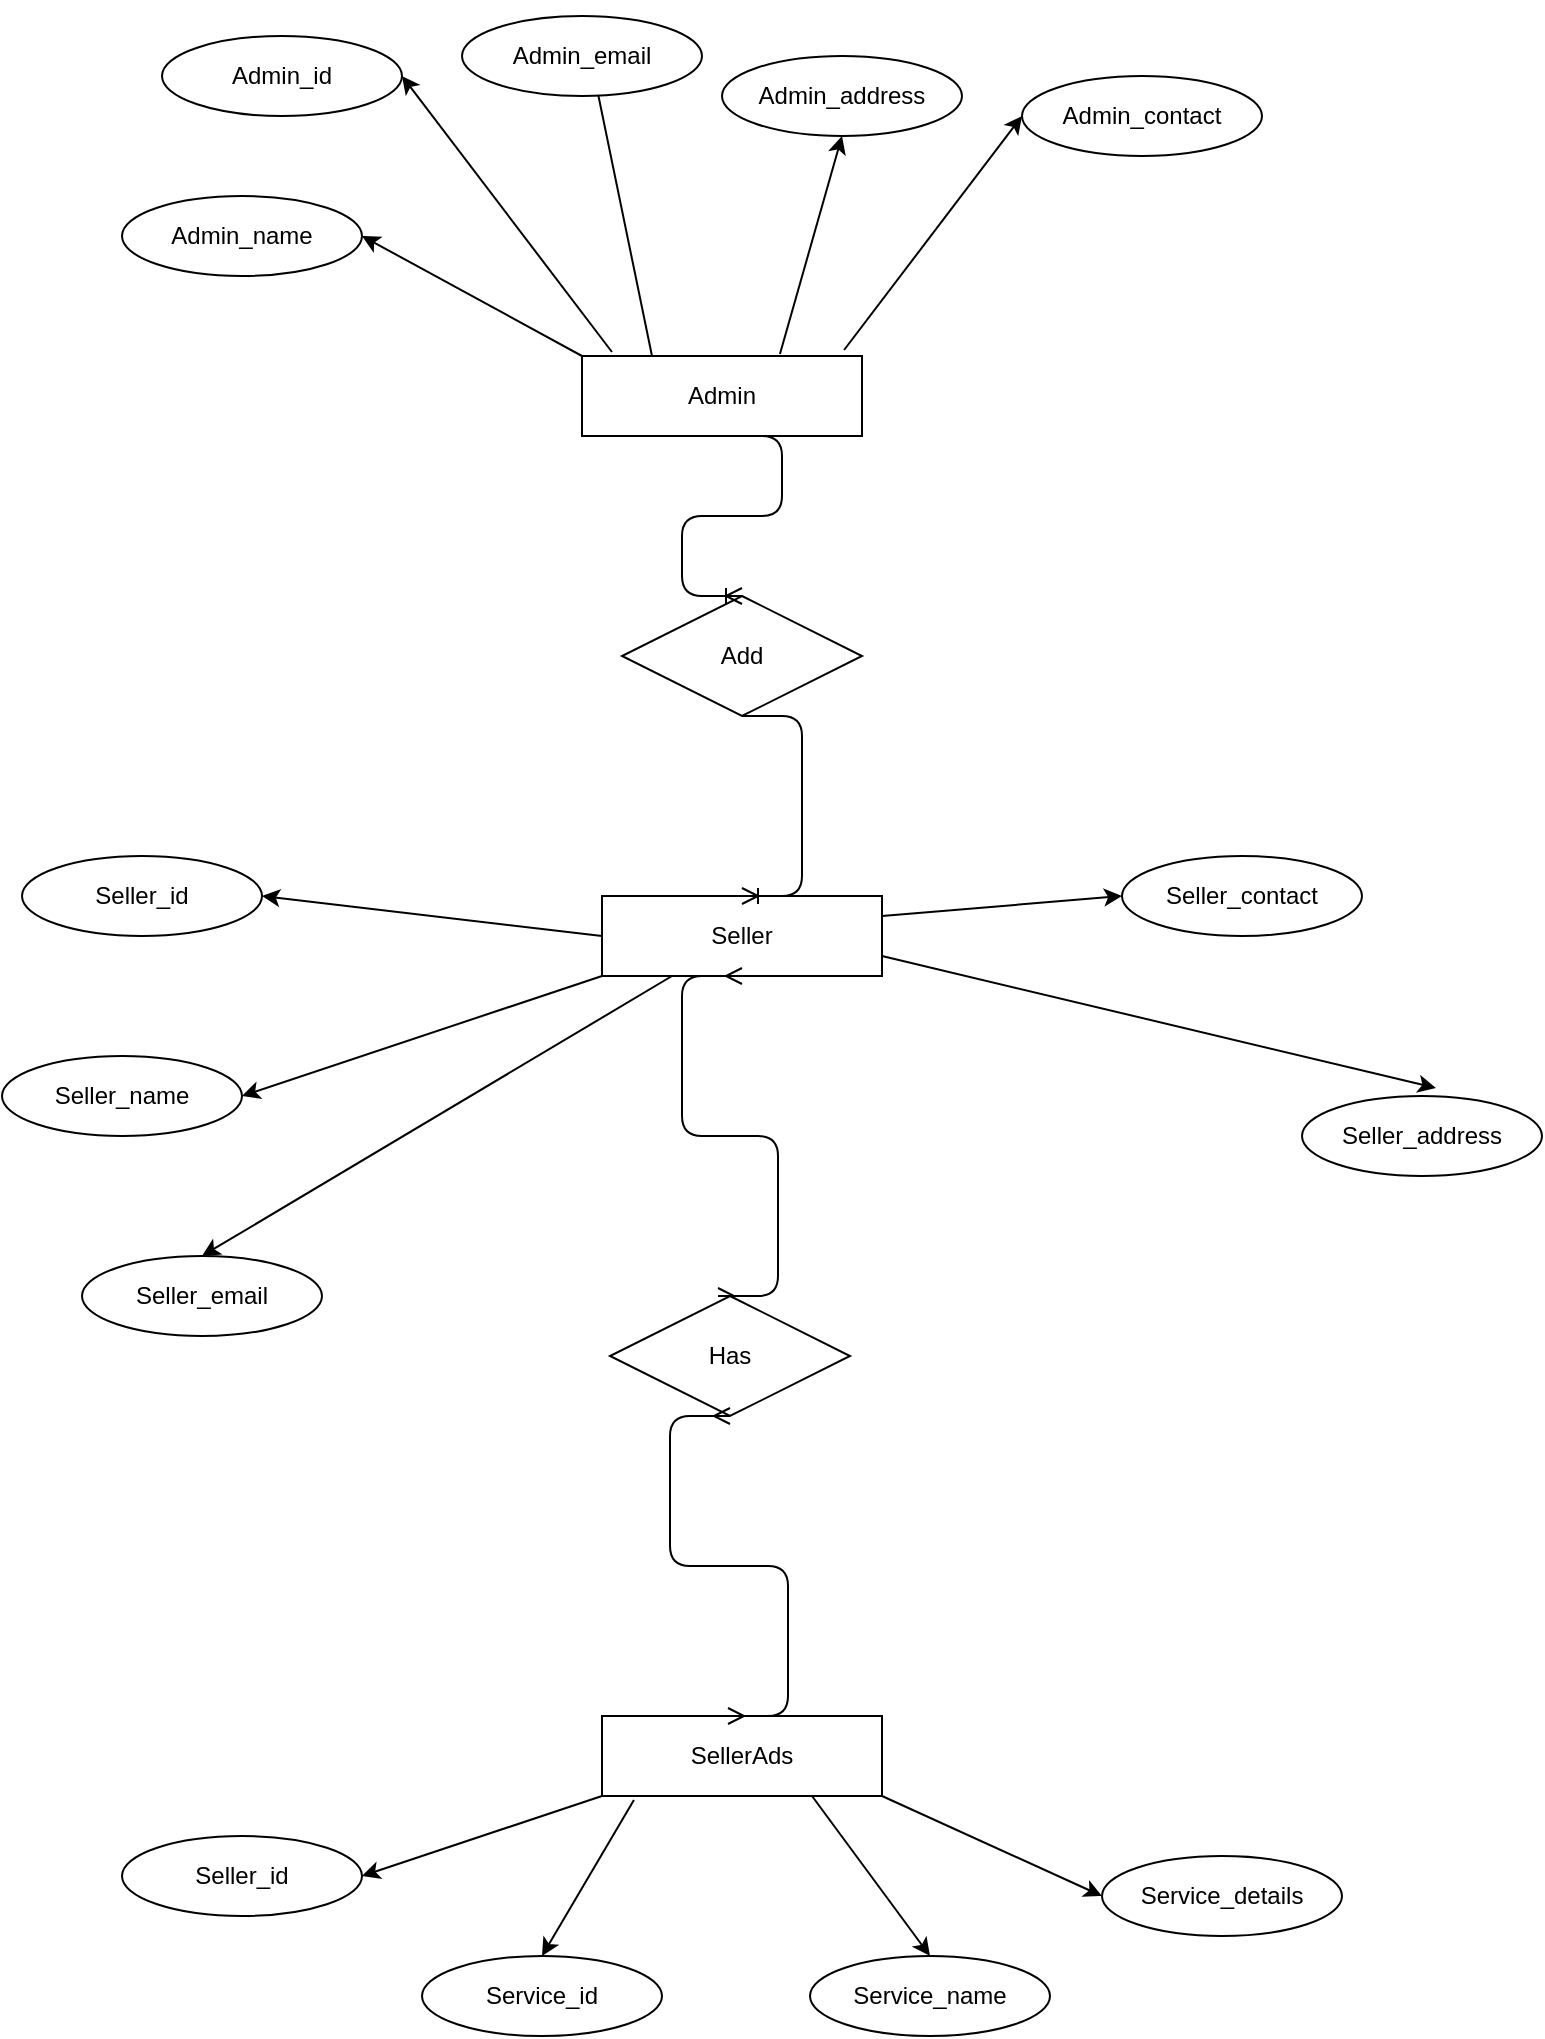 <mxfile version="13.9.9" type="device"><diagram id="rZNpCjz0bpLV0fIKE1z5" name="Page-1"><mxGraphModel dx="1422" dy="1969" grid="1" gridSize="10" guides="1" tooltips="1" connect="1" arrows="1" fold="1" page="1" pageScale="1" pageWidth="827" pageHeight="1169" math="0" shadow="0"><root><mxCell id="0"/><mxCell id="1" parent="0"/><mxCell id="IRft0WDIi0vUKF7aYJRF-1" value="Admin" style="rounded=0;whiteSpace=wrap;html=1;" vertex="1" parent="1"><mxGeometry x="340" y="-220" width="140" height="40" as="geometry"/></mxCell><mxCell id="IRft0WDIi0vUKF7aYJRF-2" value="" style="endArrow=classic;html=1;entryX=1;entryY=0.5;entryDx=0;entryDy=0;exitX=0.107;exitY=-0.05;exitDx=0;exitDy=0;exitPerimeter=0;" edge="1" parent="1" source="IRft0WDIi0vUKF7aYJRF-1" target="IRft0WDIi0vUKF7aYJRF-10"><mxGeometry width="50" height="50" relative="1" as="geometry"><mxPoint x="350" y="-230" as="sourcePoint"/><mxPoint x="230" y="170" as="targetPoint"/></mxGeometry></mxCell><mxCell id="IRft0WDIi0vUKF7aYJRF-3" value="" style="endArrow=classic;html=1;exitX=0;exitY=0;exitDx=0;exitDy=0;entryX=1;entryY=0.5;entryDx=0;entryDy=0;" edge="1" parent="1" source="IRft0WDIi0vUKF7aYJRF-1" target="IRft0WDIi0vUKF7aYJRF-9"><mxGeometry width="50" height="50" relative="1" as="geometry"><mxPoint x="350" y="90" as="sourcePoint"/><mxPoint x="240" y="180" as="targetPoint"/></mxGeometry></mxCell><mxCell id="IRft0WDIi0vUKF7aYJRF-4" value="" style="endArrow=classic;html=1;exitX=0.25;exitY=0;exitDx=0;exitDy=0;entryX=0.5;entryY=0;entryDx=0;entryDy=0;" edge="1" parent="1" source="IRft0WDIi0vUKF7aYJRF-1" target="IRft0WDIi0vUKF7aYJRF-11"><mxGeometry width="50" height="50" relative="1" as="geometry"><mxPoint x="360" y="100" as="sourcePoint"/><mxPoint x="250" y="190" as="targetPoint"/></mxGeometry></mxCell><mxCell id="IRft0WDIi0vUKF7aYJRF-5" value="" style="endArrow=classic;html=1;exitX=0.707;exitY=-0.025;exitDx=0;exitDy=0;exitPerimeter=0;entryX=0.5;entryY=1;entryDx=0;entryDy=0;" edge="1" parent="1" source="IRft0WDIi0vUKF7aYJRF-1" target="IRft0WDIi0vUKF7aYJRF-12"><mxGeometry width="50" height="50" relative="1" as="geometry"><mxPoint x="370" y="110" as="sourcePoint"/><mxPoint x="340" y="180" as="targetPoint"/></mxGeometry></mxCell><mxCell id="IRft0WDIi0vUKF7aYJRF-7" value="" style="endArrow=classic;html=1;exitX=0.936;exitY=-0.075;exitDx=0;exitDy=0;entryX=0;entryY=0.5;entryDx=0;entryDy=0;exitPerimeter=0;" edge="1" parent="1" source="IRft0WDIi0vUKF7aYJRF-1" target="IRft0WDIi0vUKF7aYJRF-8"><mxGeometry width="50" height="50" relative="1" as="geometry"><mxPoint x="390" y="130" as="sourcePoint"/><mxPoint x="570" y="140" as="targetPoint"/></mxGeometry></mxCell><mxCell id="IRft0WDIi0vUKF7aYJRF-8" value="Admin_contact" style="ellipse;whiteSpace=wrap;html=1;" vertex="1" parent="1"><mxGeometry x="560" y="-360" width="120" height="40" as="geometry"/></mxCell><mxCell id="IRft0WDIi0vUKF7aYJRF-9" value="Admin_name" style="ellipse;whiteSpace=wrap;html=1;" vertex="1" parent="1"><mxGeometry x="110" y="-300" width="120" height="40" as="geometry"/></mxCell><mxCell id="IRft0WDIi0vUKF7aYJRF-10" value="Admin_id" style="ellipse;whiteSpace=wrap;html=1;" vertex="1" parent="1"><mxGeometry x="130" y="-380" width="120" height="40" as="geometry"/></mxCell><mxCell id="IRft0WDIi0vUKF7aYJRF-11" value="Admin_email" style="ellipse;whiteSpace=wrap;html=1;" vertex="1" parent="1"><mxGeometry x="280" y="-390" width="120" height="40" as="geometry"/></mxCell><mxCell id="IRft0WDIi0vUKF7aYJRF-12" value="Admin_address" style="ellipse;whiteSpace=wrap;html=1;" vertex="1" parent="1"><mxGeometry x="410" y="-370" width="120" height="40" as="geometry"/></mxCell><mxCell id="IRft0WDIi0vUKF7aYJRF-15" value="Seller" style="rounded=0;whiteSpace=wrap;html=1;" vertex="1" parent="1"><mxGeometry x="350" y="50" width="140" height="40" as="geometry"/></mxCell><mxCell id="IRft0WDIi0vUKF7aYJRF-16" value="" style="endArrow=classic;html=1;exitX=0;exitY=0.5;exitDx=0;exitDy=0;entryX=1;entryY=0.5;entryDx=0;entryDy=0;" edge="1" parent="1" source="IRft0WDIi0vUKF7aYJRF-15" target="IRft0WDIi0vUKF7aYJRF-23"><mxGeometry width="50" height="50" relative="1" as="geometry"><mxPoint x="490" y="520" as="sourcePoint"/><mxPoint x="240" y="390" as="targetPoint"/></mxGeometry></mxCell><mxCell id="IRft0WDIi0vUKF7aYJRF-17" value="" style="endArrow=classic;html=1;exitX=0;exitY=1;exitDx=0;exitDy=0;entryX=1;entryY=0.5;entryDx=0;entryDy=0;" edge="1" parent="1" source="IRft0WDIi0vUKF7aYJRF-15" target="IRft0WDIi0vUKF7aYJRF-22"><mxGeometry width="50" height="50" relative="1" as="geometry"><mxPoint x="360" y="310" as="sourcePoint"/><mxPoint x="250" y="400" as="targetPoint"/></mxGeometry></mxCell><mxCell id="IRft0WDIi0vUKF7aYJRF-18" value="" style="endArrow=classic;html=1;exitX=0.25;exitY=1;exitDx=0;exitDy=0;entryX=0.5;entryY=0;entryDx=0;entryDy=0;" edge="1" parent="1" source="IRft0WDIi0vUKF7aYJRF-15" target="IRft0WDIi0vUKF7aYJRF-24"><mxGeometry width="50" height="50" relative="1" as="geometry"><mxPoint x="370" y="320" as="sourcePoint"/><mxPoint x="260" y="410" as="targetPoint"/></mxGeometry></mxCell><mxCell id="IRft0WDIi0vUKF7aYJRF-19" value="" style="endArrow=classic;html=1;exitX=1;exitY=0.75;exitDx=0;exitDy=0;entryX=0.558;entryY=-0.1;entryDx=0;entryDy=0;entryPerimeter=0;" edge="1" parent="1" source="IRft0WDIi0vUKF7aYJRF-15" target="IRft0WDIi0vUKF7aYJRF-25"><mxGeometry width="50" height="50" relative="1" as="geometry"><mxPoint x="380" y="330" as="sourcePoint"/><mxPoint x="350" y="400" as="targetPoint"/></mxGeometry></mxCell><mxCell id="IRft0WDIi0vUKF7aYJRF-20" value="" style="endArrow=classic;html=1;exitX=1;exitY=0.25;exitDx=0;exitDy=0;entryX=0;entryY=0.5;entryDx=0;entryDy=0;" edge="1" parent="1" source="IRft0WDIi0vUKF7aYJRF-15" target="IRft0WDIi0vUKF7aYJRF-21"><mxGeometry width="50" height="50" relative="1" as="geometry"><mxPoint x="400" y="350" as="sourcePoint"/><mxPoint x="580" y="360" as="targetPoint"/></mxGeometry></mxCell><mxCell id="IRft0WDIi0vUKF7aYJRF-21" value="Seller_contact" style="ellipse;whiteSpace=wrap;html=1;" vertex="1" parent="1"><mxGeometry x="610" y="30" width="120" height="40" as="geometry"/></mxCell><mxCell id="IRft0WDIi0vUKF7aYJRF-22" value="Seller_name" style="ellipse;whiteSpace=wrap;html=1;" vertex="1" parent="1"><mxGeometry x="50" y="130" width="120" height="40" as="geometry"/></mxCell><mxCell id="IRft0WDIi0vUKF7aYJRF-23" value="Seller_id" style="ellipse;whiteSpace=wrap;html=1;" vertex="1" parent="1"><mxGeometry x="60" y="30" width="120" height="40" as="geometry"/></mxCell><mxCell id="IRft0WDIi0vUKF7aYJRF-24" value="Seller_email" style="ellipse;whiteSpace=wrap;html=1;" vertex="1" parent="1"><mxGeometry x="90" y="230" width="120" height="40" as="geometry"/></mxCell><mxCell id="IRft0WDIi0vUKF7aYJRF-25" value="Seller_address" style="ellipse;whiteSpace=wrap;html=1;" vertex="1" parent="1"><mxGeometry x="700" y="150" width="120" height="40" as="geometry"/></mxCell><mxCell id="IRft0WDIi0vUKF7aYJRF-38" value="SellerAds" style="rounded=0;whiteSpace=wrap;html=1;" vertex="1" parent="1"><mxGeometry x="350" y="460" width="140" height="40" as="geometry"/></mxCell><mxCell id="IRft0WDIi0vUKF7aYJRF-39" value="" style="endArrow=classic;html=1;exitX=0;exitY=1;exitDx=0;exitDy=0;entryX=1;entryY=0.5;entryDx=0;entryDy=0;" edge="1" parent="1" source="IRft0WDIi0vUKF7aYJRF-38" target="IRft0WDIi0vUKF7aYJRF-46"><mxGeometry width="50" height="50" relative="1" as="geometry"><mxPoint x="490" y="720" as="sourcePoint"/><mxPoint x="240" y="590" as="targetPoint"/></mxGeometry></mxCell><mxCell id="IRft0WDIi0vUKF7aYJRF-40" value="" style="endArrow=classic;html=1;exitX=0.114;exitY=1.05;exitDx=0;exitDy=0;exitPerimeter=0;entryX=0.5;entryY=0;entryDx=0;entryDy=0;" edge="1" parent="1" source="IRft0WDIi0vUKF7aYJRF-38" target="IRft0WDIi0vUKF7aYJRF-45"><mxGeometry width="50" height="50" relative="1" as="geometry"><mxPoint x="360" y="510" as="sourcePoint"/><mxPoint x="250" y="600" as="targetPoint"/></mxGeometry></mxCell><mxCell id="IRft0WDIi0vUKF7aYJRF-41" value="" style="endArrow=classic;html=1;exitX=0.75;exitY=1;exitDx=0;exitDy=0;entryX=0.5;entryY=0;entryDx=0;entryDy=0;" edge="1" parent="1" source="IRft0WDIi0vUKF7aYJRF-38" target="IRft0WDIi0vUKF7aYJRF-47"><mxGeometry width="50" height="50" relative="1" as="geometry"><mxPoint x="370" y="520" as="sourcePoint"/><mxPoint x="260" y="610" as="targetPoint"/></mxGeometry></mxCell><mxCell id="IRft0WDIi0vUKF7aYJRF-43" value="" style="endArrow=classic;html=1;exitX=1;exitY=1;exitDx=0;exitDy=0;entryX=0;entryY=0.5;entryDx=0;entryDy=0;" edge="1" parent="1" source="IRft0WDIi0vUKF7aYJRF-38" target="IRft0WDIi0vUKF7aYJRF-44"><mxGeometry width="50" height="50" relative="1" as="geometry"><mxPoint x="400" y="550" as="sourcePoint"/><mxPoint x="580" y="560" as="targetPoint"/></mxGeometry></mxCell><mxCell id="IRft0WDIi0vUKF7aYJRF-44" value="Service_details" style="ellipse;whiteSpace=wrap;html=1;" vertex="1" parent="1"><mxGeometry x="600" y="530" width="120" height="40" as="geometry"/></mxCell><mxCell id="IRft0WDIi0vUKF7aYJRF-45" value="Service_id" style="ellipse;whiteSpace=wrap;html=1;" vertex="1" parent="1"><mxGeometry x="260" y="580" width="120" height="40" as="geometry"/></mxCell><mxCell id="IRft0WDIi0vUKF7aYJRF-46" value="Seller_id" style="ellipse;whiteSpace=wrap;html=1;" vertex="1" parent="1"><mxGeometry x="110" y="520" width="120" height="40" as="geometry"/></mxCell><mxCell id="IRft0WDIi0vUKF7aYJRF-47" value="Service_name" style="ellipse;whiteSpace=wrap;html=1;" vertex="1" parent="1"><mxGeometry x="454" y="580" width="120" height="40" as="geometry"/></mxCell><mxCell id="IRft0WDIi0vUKF7aYJRF-49" value="" style="edgeStyle=entityRelationEdgeStyle;fontSize=12;html=1;endArrow=ERoneToMany;exitX=0.5;exitY=1;exitDx=0;exitDy=0;entryX=0.5;entryY=0;entryDx=0;entryDy=0;" edge="1" parent="1" source="IRft0WDIi0vUKF7aYJRF-50" target="IRft0WDIi0vUKF7aYJRF-15"><mxGeometry width="100" height="100" relative="1" as="geometry"><mxPoint x="360" y="360" as="sourcePoint"/><mxPoint x="460" y="260" as="targetPoint"/></mxGeometry></mxCell><mxCell id="IRft0WDIi0vUKF7aYJRF-50" value="Add" style="shape=rhombus;perimeter=rhombusPerimeter;whiteSpace=wrap;html=1;align=center;" vertex="1" parent="1"><mxGeometry x="360" y="-100" width="120" height="60" as="geometry"/></mxCell><mxCell id="IRft0WDIi0vUKF7aYJRF-51" value="" style="edgeStyle=entityRelationEdgeStyle;fontSize=12;html=1;endArrow=ERoneToMany;exitX=0.5;exitY=1;exitDx=0;exitDy=0;entryX=0.5;entryY=0;entryDx=0;entryDy=0;" edge="1" parent="1" source="IRft0WDIi0vUKF7aYJRF-1" target="IRft0WDIi0vUKF7aYJRF-50"><mxGeometry width="100" height="100" relative="1" as="geometry"><mxPoint x="410" y="80" as="sourcePoint"/><mxPoint x="420" y="240" as="targetPoint"/></mxGeometry></mxCell><mxCell id="IRft0WDIi0vUKF7aYJRF-52" value="" style="edgeStyle=entityRelationEdgeStyle;fontSize=12;html=1;endArrow=ERmany;startArrow=ERmany;entryX=0.5;entryY=1;entryDx=0;entryDy=0;exitX=0.45;exitY=0;exitDx=0;exitDy=0;exitPerimeter=0;" edge="1" parent="1" source="IRft0WDIi0vUKF7aYJRF-53" target="IRft0WDIi0vUKF7aYJRF-15"><mxGeometry width="100" height="100" relative="1" as="geometry"><mxPoint x="360" y="130" as="sourcePoint"/><mxPoint x="460" y="30" as="targetPoint"/></mxGeometry></mxCell><mxCell id="IRft0WDIi0vUKF7aYJRF-53" value="Has" style="shape=rhombus;perimeter=rhombusPerimeter;whiteSpace=wrap;html=1;align=center;" vertex="1" parent="1"><mxGeometry x="354" y="250" width="120" height="60" as="geometry"/></mxCell><mxCell id="IRft0WDIi0vUKF7aYJRF-54" value="" style="edgeStyle=entityRelationEdgeStyle;fontSize=12;html=1;endArrow=ERmany;startArrow=ERmany;entryX=0.5;entryY=1;entryDx=0;entryDy=0;exitX=0.45;exitY=0;exitDx=0;exitDy=0;exitPerimeter=0;" edge="1" parent="1" source="IRft0WDIi0vUKF7aYJRF-38" target="IRft0WDIi0vUKF7aYJRF-53"><mxGeometry width="100" height="100" relative="1" as="geometry"><mxPoint x="413" y="460" as="sourcePoint"/><mxPoint x="420" y="90" as="targetPoint"/></mxGeometry></mxCell></root></mxGraphModel></diagram></mxfile>
